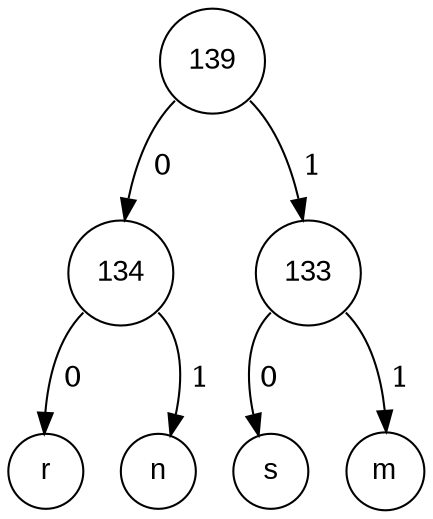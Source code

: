 digraph POT_test {
node [fontname="Arial", shape="circle", width=0.5];
139 [label = "139"]
134 [label = "134"]
114 [label = "r"]
110 [label = "n"]
134:sw -> 114 [label = " 0"]
134:se -> 110 [label = " 1"]
133 [label = "133"]
115 [label = "s"]
109 [label = "m"]
133:sw -> 115 [label = " 0"]
133:se -> 109 [label = " 1"]
139:sw -> 134 [label = " 0"]
139:se -> 133 [label = " 1"]
}
